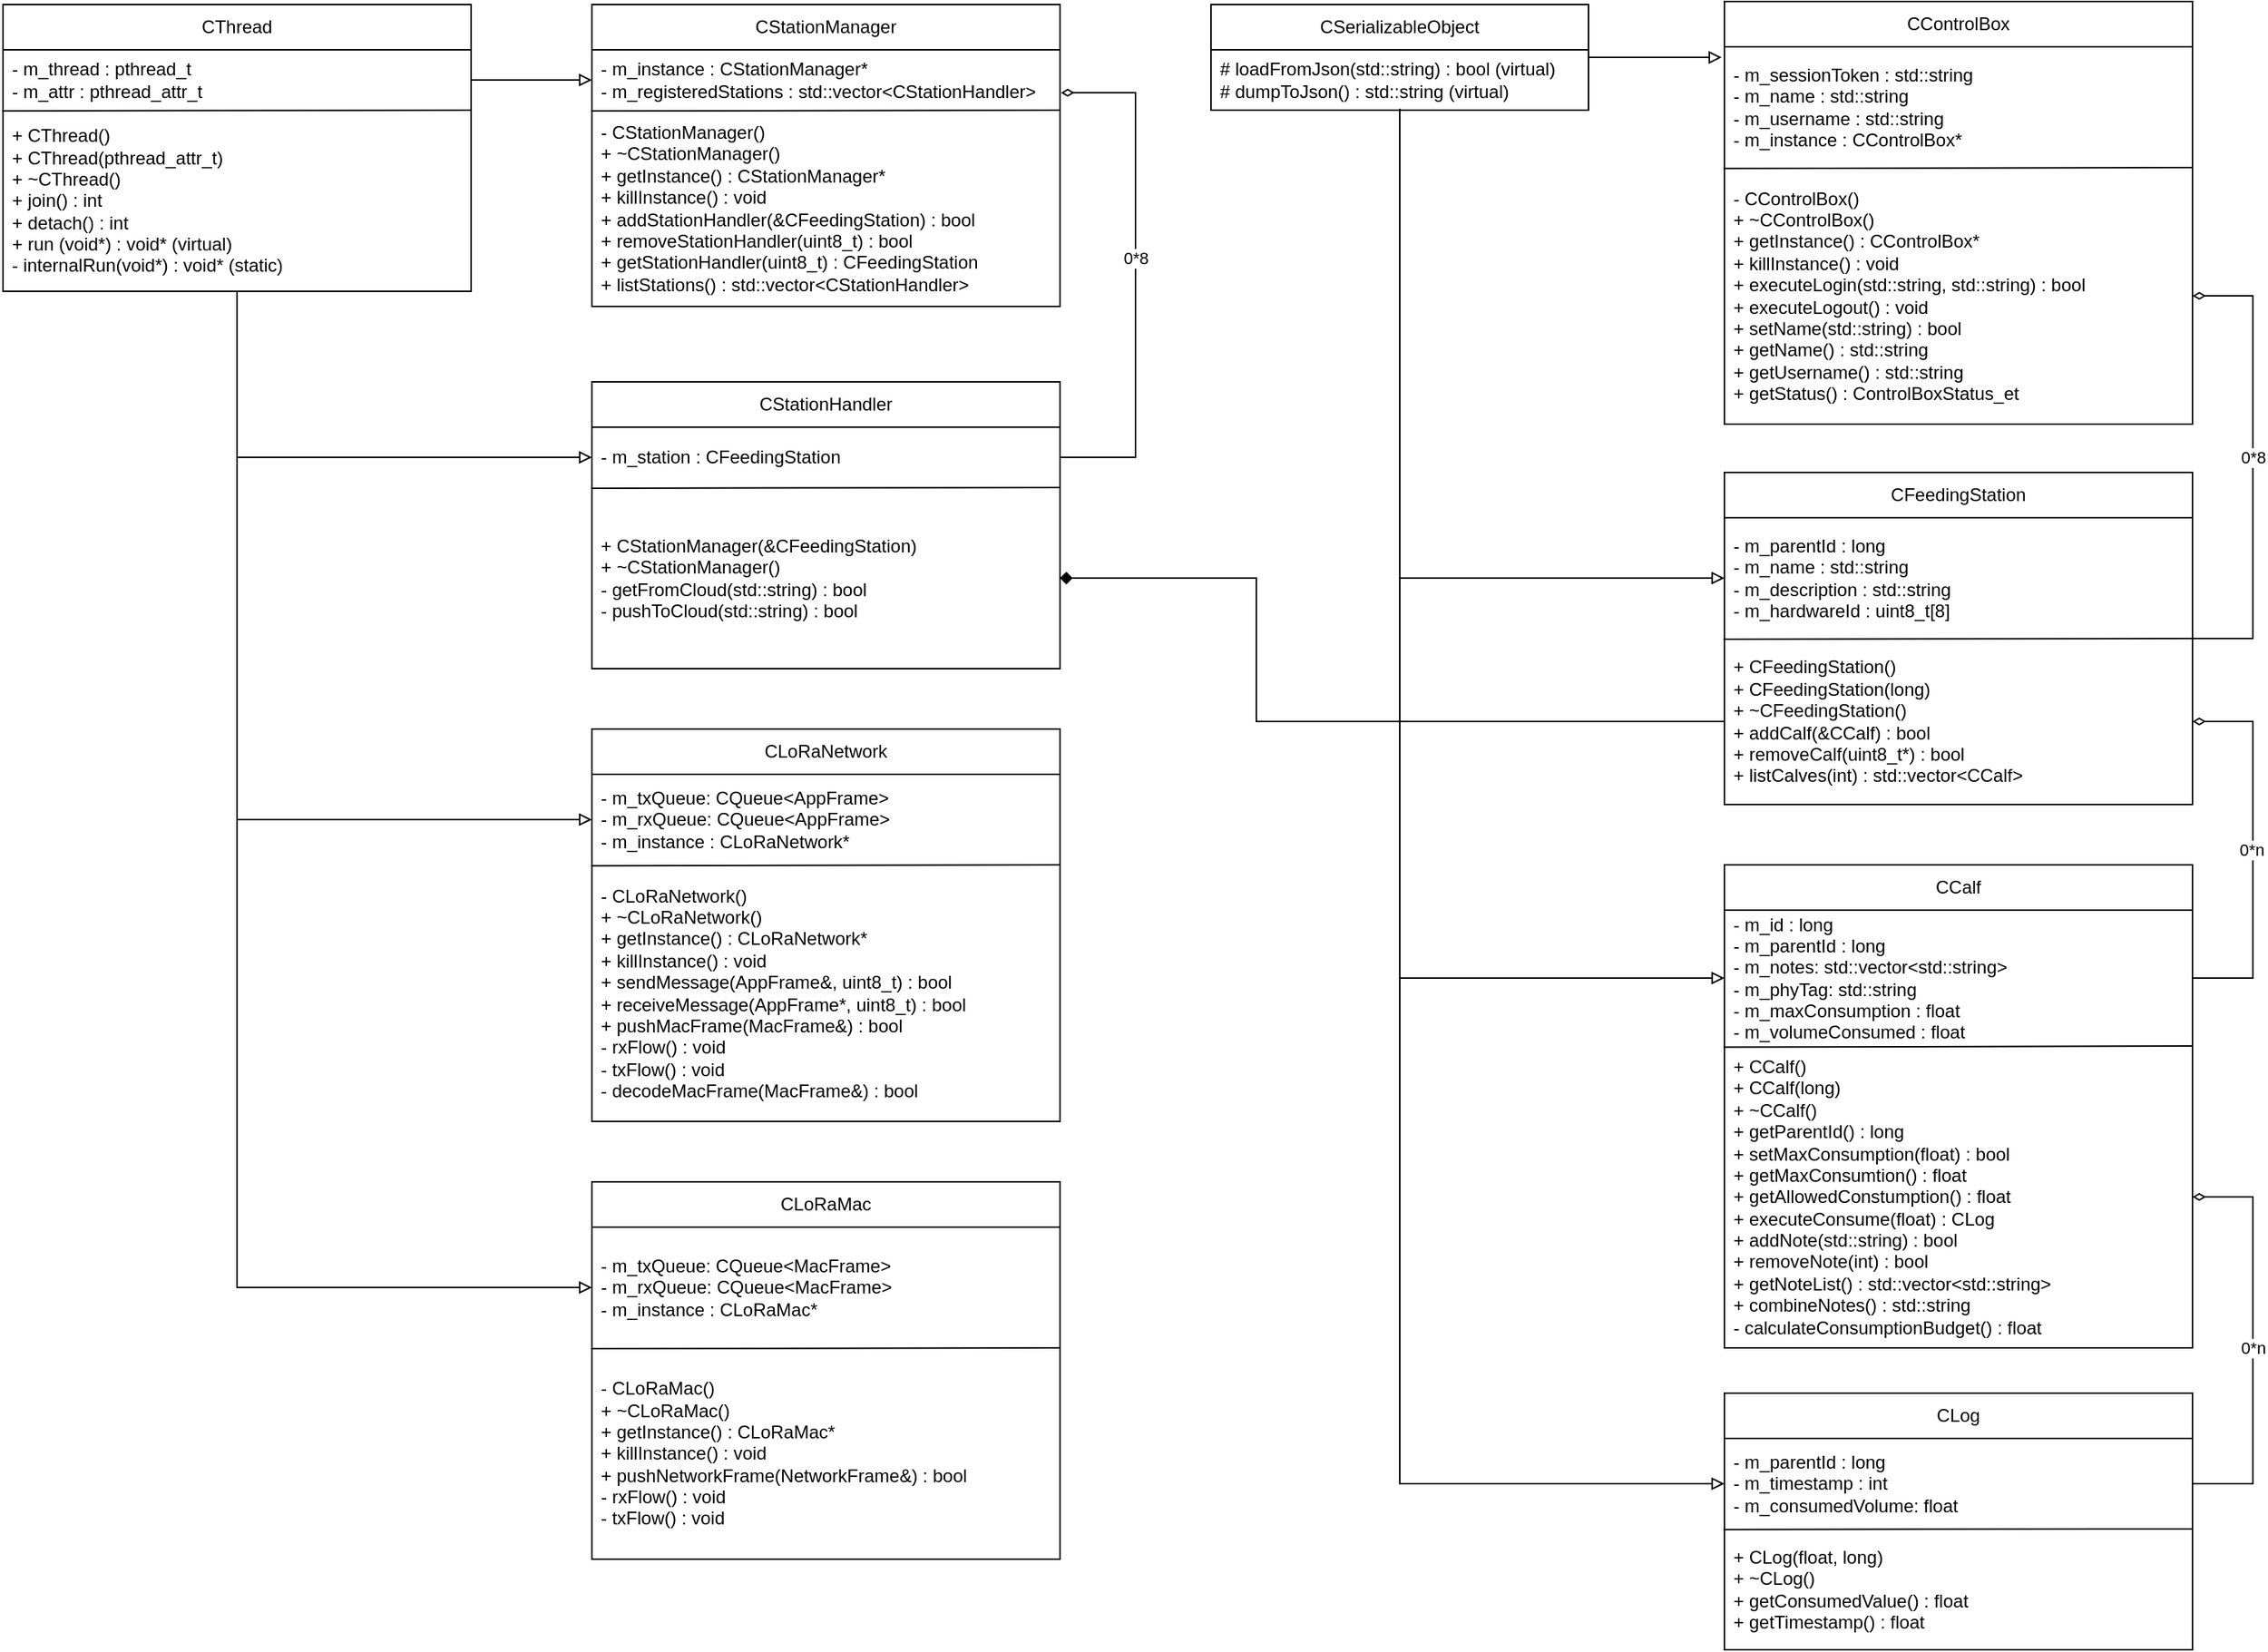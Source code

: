 <mxfile version="21.6.5" type="device" pages="3">
  <diagram name="Page-1" id="71b2FrJPfIM__oIZdsdz">
    <mxGraphModel dx="2669" dy="1124" grid="1" gridSize="10" guides="1" tooltips="1" connect="1" arrows="1" fold="1" page="1" pageScale="1" pageWidth="850" pageHeight="1100" math="0" shadow="0">
      <root>
        <mxCell id="0" />
        <mxCell id="1" parent="0" />
        <mxCell id="ZUO63sL9m029fD5R3awg-18" style="edgeStyle=orthogonalEdgeStyle;rounded=0;orthogonalLoop=1;jettySize=auto;html=1;entryX=0;entryY=0.5;entryDx=0;entryDy=0;endArrow=block;endFill=0;" parent="1" target="ZUO63sL9m029fD5R3awg-12" edge="1">
          <mxGeometry relative="1" as="geometry">
            <mxPoint x="195.0" y="229" as="sourcePoint" />
            <mxPoint x="440" y="1089" as="targetPoint" />
            <Array as="points">
              <mxPoint x="195" y="1140" />
            </Array>
          </mxGeometry>
        </mxCell>
        <mxCell id="ZUO63sL9m029fD5R3awg-5" style="edgeStyle=orthogonalEdgeStyle;rounded=0;orthogonalLoop=1;jettySize=auto;html=1;endArrow=block;endFill=0;entryX=0;entryY=0.5;entryDx=0;entryDy=0;" parent="1" source="af_pnGvFz1MDpZ3YgOPd-1" target="ZUO63sL9m029fD5R3awg-7" edge="1">
          <mxGeometry relative="1" as="geometry" />
        </mxCell>
        <mxCell id="af_pnGvFz1MDpZ3YgOPd-1" value="CSerializableObject" style="swimlane;fontStyle=0;childLayout=stackLayout;horizontal=1;startSize=30;horizontalStack=0;resizeParent=1;resizeParentMax=0;resizeLast=0;collapsible=1;marginBottom=0;whiteSpace=wrap;html=1;" parent="1" vertex="1">
          <mxGeometry x="70" y="160" width="250" height="70" as="geometry" />
        </mxCell>
        <mxCell id="af_pnGvFz1MDpZ3YgOPd-4" value="# loadFromJson(std::string) : bool (virtual)&lt;br&gt;# dumpToJson() : std::string (virtual)" style="text;strokeColor=none;fillColor=none;align=left;verticalAlign=middle;spacingLeft=4;spacingRight=4;overflow=hidden;points=[[0,0.5],[1,0.5]];portConstraint=eastwest;rotatable=0;whiteSpace=wrap;html=1;" parent="af_pnGvFz1MDpZ3YgOPd-1" vertex="1">
          <mxGeometry y="30" width="250" height="40" as="geometry" />
        </mxCell>
        <mxCell id="af_pnGvFz1MDpZ3YgOPd-5" value="CControlBox" style="swimlane;fontStyle=0;childLayout=stackLayout;horizontal=1;startSize=30;horizontalStack=0;resizeParent=1;resizeParentMax=0;resizeLast=0;collapsible=1;marginBottom=0;whiteSpace=wrap;html=1;" parent="1" vertex="1">
          <mxGeometry x="410" y="158" width="310" height="280" as="geometry" />
        </mxCell>
        <mxCell id="af_pnGvFz1MDpZ3YgOPd-6" value="- m_sessionToken : std::string&lt;br&gt;- m_name : std::string&lt;br&gt;- m_username : std::string&lt;br&gt;- m_instance : CControlBox*" style="text;strokeColor=none;fillColor=none;align=left;verticalAlign=middle;spacingLeft=4;spacingRight=4;overflow=hidden;points=[[0,0.5],[1,0.5]];portConstraint=eastwest;rotatable=0;whiteSpace=wrap;html=1;" parent="af_pnGvFz1MDpZ3YgOPd-5" vertex="1">
          <mxGeometry y="30" width="310" height="80" as="geometry" />
        </mxCell>
        <mxCell id="af_pnGvFz1MDpZ3YgOPd-10" value="- CControlBox()&lt;br&gt;+ ~CControlBox()&lt;br&gt;+ getInstance() : CControlBox*&lt;br&gt;+ killInstance() : void&lt;br&gt;+ executeLogin(std::string, std::string) : bool&lt;br&gt;+ executeLogout() : void&lt;br&gt;+ setName(std::string) : bool&lt;br&gt;+ getName() : std::string&lt;br&gt;+ getUsername() : std::string&lt;br&gt;+ getStatus() : ControlBoxStatus_et" style="text;strokeColor=none;fillColor=none;align=left;verticalAlign=middle;spacingLeft=4;spacingRight=4;overflow=hidden;points=[[0,0.5],[1,0.5]];portConstraint=eastwest;rotatable=0;whiteSpace=wrap;html=1;" parent="af_pnGvFz1MDpZ3YgOPd-5" vertex="1">
          <mxGeometry y="110" width="310" height="170" as="geometry" />
        </mxCell>
        <mxCell id="af_pnGvFz1MDpZ3YgOPd-14" value="" style="endArrow=none;html=1;rounded=0;exitX=-0.002;exitY=0.004;exitDx=0;exitDy=0;exitPerimeter=0;entryX=0.999;entryY=0;entryDx=0;entryDy=0;entryPerimeter=0;" parent="af_pnGvFz1MDpZ3YgOPd-5" source="af_pnGvFz1MDpZ3YgOPd-10" target="af_pnGvFz1MDpZ3YgOPd-10" edge="1">
          <mxGeometry width="50" height="50" relative="1" as="geometry">
            <mxPoint x="75" y="190" as="sourcePoint" />
            <mxPoint x="305" y="90" as="targetPoint" />
          </mxGeometry>
        </mxCell>
        <mxCell id="af_pnGvFz1MDpZ3YgOPd-17" style="edgeStyle=orthogonalEdgeStyle;rounded=0;orthogonalLoop=1;jettySize=auto;html=1;entryX=-0.006;entryY=0.088;entryDx=0;entryDy=0;entryPerimeter=0;endArrow=block;endFill=0;" parent="1" source="af_pnGvFz1MDpZ3YgOPd-1" target="af_pnGvFz1MDpZ3YgOPd-6" edge="1">
          <mxGeometry relative="1" as="geometry" />
        </mxCell>
        <mxCell id="phaFHryw9I-j1-nCP5lH-2" style="edgeStyle=orthogonalEdgeStyle;rounded=0;orthogonalLoop=1;jettySize=auto;html=1;endArrow=diamondThin;endFill=0;" parent="1" source="ZUO63sL9m029fD5R3awg-1" target="af_pnGvFz1MDpZ3YgOPd-10" edge="1">
          <mxGeometry relative="1" as="geometry">
            <Array as="points">
              <mxPoint x="760" y="580" />
              <mxPoint x="760" y="353" />
            </Array>
          </mxGeometry>
        </mxCell>
        <mxCell id="phaFHryw9I-j1-nCP5lH-3" value="0*8" style="edgeLabel;html=1;align=center;verticalAlign=middle;resizable=0;points=[];" parent="phaFHryw9I-j1-nCP5lH-2" vertex="1" connectable="0">
          <mxGeometry x="0.116" y="-4" relative="1" as="geometry">
            <mxPoint x="-4" y="11" as="offset" />
          </mxGeometry>
        </mxCell>
        <mxCell id="ZUO63sL9m029fD5R3awg-1" value="CFeedingStation" style="swimlane;fontStyle=0;childLayout=stackLayout;horizontal=1;startSize=30;horizontalStack=0;resizeParent=1;resizeParentMax=0;resizeLast=0;collapsible=1;marginBottom=0;whiteSpace=wrap;html=1;" parent="1" vertex="1">
          <mxGeometry x="410" y="470" width="310" height="220" as="geometry" />
        </mxCell>
        <mxCell id="ZUO63sL9m029fD5R3awg-2" value="- m_parentId : long&lt;br&gt;- m_name : std::string&lt;br&gt;- m_description : std::string&lt;br&gt;- m_hardwareId : uint8_t[8]" style="text;strokeColor=none;fillColor=none;align=left;verticalAlign=middle;spacingLeft=4;spacingRight=4;overflow=hidden;points=[[0,0.5],[1,0.5]];portConstraint=eastwest;rotatable=0;whiteSpace=wrap;html=1;" parent="ZUO63sL9m029fD5R3awg-1" vertex="1">
          <mxGeometry y="30" width="310" height="80" as="geometry" />
        </mxCell>
        <mxCell id="ZUO63sL9m029fD5R3awg-4" value="" style="endArrow=none;html=1;rounded=0;exitX=-0.002;exitY=0.004;exitDx=0;exitDy=0;exitPerimeter=0;entryX=0.999;entryY=0;entryDx=0;entryDy=0;entryPerimeter=0;" parent="ZUO63sL9m029fD5R3awg-1" source="ZUO63sL9m029fD5R3awg-3" target="ZUO63sL9m029fD5R3awg-3" edge="1">
          <mxGeometry width="50" height="50" relative="1" as="geometry">
            <mxPoint x="75" y="190" as="sourcePoint" />
            <mxPoint x="305" y="90" as="targetPoint" />
          </mxGeometry>
        </mxCell>
        <mxCell id="ZUO63sL9m029fD5R3awg-3" value="+ CFeedingStation()&lt;br&gt;+ CFeedingStation(long)&lt;br style=&quot;border-color: var(--border-color);&quot;&gt;+ ~CFeedingStation()&lt;br&gt;+ addCalf(&amp;amp;CCalf) : bool&lt;br&gt;+ removeCalf(uint8_t*) : bool&lt;br&gt;+ listCalves(int) : std::vector&amp;lt;CCalf&amp;gt;" style="text;strokeColor=none;fillColor=none;align=left;verticalAlign=middle;spacingLeft=4;spacingRight=4;overflow=hidden;points=[[0,0.5],[1,0.5]];portConstraint=eastwest;rotatable=0;whiteSpace=wrap;html=1;" parent="ZUO63sL9m029fD5R3awg-1" vertex="1">
          <mxGeometry y="110" width="310" height="110" as="geometry" />
        </mxCell>
        <mxCell id="ZUO63sL9m029fD5R3awg-6" value="CCalf" style="swimlane;fontStyle=0;childLayout=stackLayout;horizontal=1;startSize=30;horizontalStack=0;resizeParent=1;resizeParentMax=0;resizeLast=0;collapsible=1;marginBottom=0;whiteSpace=wrap;html=1;" parent="1" vertex="1">
          <mxGeometry x="410" y="730" width="310" height="320" as="geometry" />
        </mxCell>
        <mxCell id="ZUO63sL9m029fD5R3awg-7" value="- m_id : long&lt;br&gt;- m_parentId : long&lt;br&gt;- m_notes: std::vector&amp;lt;std::string&amp;gt;&lt;br&gt;- m_phyTag: std::string&lt;br&gt;- m_maxConsumption : float&lt;br&gt;- m_volumeConsumed : float" style="text;strokeColor=none;fillColor=none;align=left;verticalAlign=middle;spacingLeft=4;spacingRight=4;overflow=hidden;points=[[0,0.5],[1,0.5]];portConstraint=eastwest;rotatable=0;whiteSpace=wrap;html=1;" parent="ZUO63sL9m029fD5R3awg-6" vertex="1">
          <mxGeometry y="30" width="310" height="90" as="geometry" />
        </mxCell>
        <mxCell id="ZUO63sL9m029fD5R3awg-9" value="+ CCalf()&lt;br&gt;+ CCalf(long)&lt;br style=&quot;border-color: var(--border-color);&quot;&gt;+ ~CCalf()&lt;br&gt;+ getParentId() : long&lt;br&gt;+ setMaxConsumption(float) : bool&lt;br&gt;+ getMaxConsumtion() : float&lt;br&gt;+ getAllowedConstumption() : float&lt;br&gt;+ executeConsume(float) : CLog&amp;nbsp;&lt;br&gt;+ addNote(std::string) : bool&lt;br&gt;+ removeNote(int) : bool&lt;br&gt;+ getNoteList() : std::vector&amp;lt;std::string&amp;gt;&lt;br&gt;+ combineNotes() : std::string&lt;br&gt;- calculateConsumptionBudget() : float" style="text;strokeColor=none;fillColor=none;align=left;verticalAlign=middle;spacingLeft=4;spacingRight=4;overflow=hidden;points=[[0,0.5],[1,0.5]];portConstraint=eastwest;rotatable=0;whiteSpace=wrap;html=1;" parent="ZUO63sL9m029fD5R3awg-6" vertex="1">
          <mxGeometry y="120" width="310" height="200" as="geometry" />
        </mxCell>
        <mxCell id="ZUO63sL9m029fD5R3awg-8" value="" style="endArrow=none;html=1;rounded=0;exitX=-0.002;exitY=0.004;exitDx=0;exitDy=0;exitPerimeter=0;entryX=0.999;entryY=0;entryDx=0;entryDy=0;entryPerimeter=0;" parent="ZUO63sL9m029fD5R3awg-6" source="ZUO63sL9m029fD5R3awg-9" target="ZUO63sL9m029fD5R3awg-9" edge="1">
          <mxGeometry width="50" height="50" relative="1" as="geometry">
            <mxPoint x="75" y="190" as="sourcePoint" />
            <mxPoint x="305" y="90" as="targetPoint" />
          </mxGeometry>
        </mxCell>
        <mxCell id="ZUO63sL9m029fD5R3awg-11" value="CLog" style="swimlane;fontStyle=0;childLayout=stackLayout;horizontal=1;startSize=30;horizontalStack=0;resizeParent=1;resizeParentMax=0;resizeLast=0;collapsible=1;marginBottom=0;whiteSpace=wrap;html=1;" parent="1" vertex="1">
          <mxGeometry x="410" y="1080" width="310" height="170" as="geometry" />
        </mxCell>
        <mxCell id="ZUO63sL9m029fD5R3awg-12" value="- m_parentId : long&lt;br&gt;- m_timestamp : int&lt;br&gt;- m_consumedVolume: float" style="text;strokeColor=none;fillColor=none;align=left;verticalAlign=middle;spacingLeft=4;spacingRight=4;overflow=hidden;points=[[0,0.5],[1,0.5]];portConstraint=eastwest;rotatable=0;whiteSpace=wrap;html=1;" parent="ZUO63sL9m029fD5R3awg-11" vertex="1">
          <mxGeometry y="30" width="310" height="60" as="geometry" />
        </mxCell>
        <mxCell id="ZUO63sL9m029fD5R3awg-13" value="+ CLog(float, long)&lt;br&gt;+ ~CLog()&lt;br&gt;+ getConsumedValue() : float&lt;br&gt;+ getTimestamp() : float" style="text;strokeColor=none;fillColor=none;align=left;verticalAlign=middle;spacingLeft=4;spacingRight=4;overflow=hidden;points=[[0,0.5],[1,0.5]];portConstraint=eastwest;rotatable=0;whiteSpace=wrap;html=1;" parent="ZUO63sL9m029fD5R3awg-11" vertex="1">
          <mxGeometry y="90" width="310" height="80" as="geometry" />
        </mxCell>
        <mxCell id="ZUO63sL9m029fD5R3awg-14" value="" style="endArrow=none;html=1;rounded=0;exitX=-0.002;exitY=0.004;exitDx=0;exitDy=0;exitPerimeter=0;entryX=0.999;entryY=0;entryDx=0;entryDy=0;entryPerimeter=0;" parent="ZUO63sL9m029fD5R3awg-11" source="ZUO63sL9m029fD5R3awg-13" target="ZUO63sL9m029fD5R3awg-13" edge="1">
          <mxGeometry width="50" height="50" relative="1" as="geometry">
            <mxPoint x="75" y="190" as="sourcePoint" />
            <mxPoint x="305" y="90" as="targetPoint" />
          </mxGeometry>
        </mxCell>
        <mxCell id="zPtaAxAUDZTeqotoW80F-8" value="" style="endArrow=block;html=1;rounded=0;entryX=0;entryY=0.5;entryDx=0;entryDy=0;endFill=0;" parent="1" target="ZUO63sL9m029fD5R3awg-2" edge="1">
          <mxGeometry width="50" height="50" relative="1" as="geometry">
            <mxPoint x="195" y="540" as="sourcePoint" />
            <mxPoint x="340" y="520" as="targetPoint" />
          </mxGeometry>
        </mxCell>
        <mxCell id="zPtaAxAUDZTeqotoW80F-10" style="edgeStyle=orthogonalEdgeStyle;rounded=0;orthogonalLoop=1;jettySize=auto;html=1;entryX=1;entryY=0.5;entryDx=0;entryDy=0;endArrow=diamondThin;endFill=0;" parent="1" source="ZUO63sL9m029fD5R3awg-7" target="ZUO63sL9m029fD5R3awg-3" edge="1">
          <mxGeometry relative="1" as="geometry">
            <mxPoint x="780.0" y="710" as="targetPoint" />
            <Array as="points">
              <mxPoint x="760" y="805" />
              <mxPoint x="760" y="635" />
            </Array>
          </mxGeometry>
        </mxCell>
        <mxCell id="phaFHryw9I-j1-nCP5lH-1" value="0*n" style="edgeLabel;html=1;align=center;verticalAlign=middle;resizable=0;points=[];" parent="zPtaAxAUDZTeqotoW80F-10" vertex="1" connectable="0">
          <mxGeometry x="0.082" y="1" relative="1" as="geometry">
            <mxPoint y="10" as="offset" />
          </mxGeometry>
        </mxCell>
        <mxCell id="phaFHryw9I-j1-nCP5lH-4" style="edgeStyle=orthogonalEdgeStyle;rounded=0;orthogonalLoop=1;jettySize=auto;html=1;entryX=1;entryY=0.5;entryDx=0;entryDy=0;endArrow=diamondThin;endFill=0;" parent="1" source="ZUO63sL9m029fD5R3awg-12" target="ZUO63sL9m029fD5R3awg-9" edge="1">
          <mxGeometry relative="1" as="geometry">
            <Array as="points">
              <mxPoint x="760" y="1140" />
              <mxPoint x="760" y="950" />
            </Array>
          </mxGeometry>
        </mxCell>
        <mxCell id="phaFHryw9I-j1-nCP5lH-5" value="0*n" style="edgeLabel;html=1;align=center;verticalAlign=middle;resizable=0;points=[];" parent="phaFHryw9I-j1-nCP5lH-4" vertex="1" connectable="0">
          <mxGeometry x="-0.037" relative="1" as="geometry">
            <mxPoint as="offset" />
          </mxGeometry>
        </mxCell>
        <mxCell id="Kd94J6C8HAxvbiFMAIkS-1" style="edgeStyle=orthogonalEdgeStyle;rounded=0;orthogonalLoop=1;jettySize=auto;html=1;endArrow=block;endFill=0;" parent="1" source="Kd94J6C8HAxvbiFMAIkS-4" target="Kd94J6C8HAxvbiFMAIkS-19" edge="1">
          <mxGeometry relative="1" as="geometry" />
        </mxCell>
        <mxCell id="Kd94J6C8HAxvbiFMAIkS-2" style="edgeStyle=orthogonalEdgeStyle;rounded=0;orthogonalLoop=1;jettySize=auto;html=1;entryX=0;entryY=0.5;entryDx=0;entryDy=0;endArrow=block;endFill=0;" parent="1" source="Kd94J6C8HAxvbiFMAIkS-4" target="Kd94J6C8HAxvbiFMAIkS-14" edge="1">
          <mxGeometry relative="1" as="geometry" />
        </mxCell>
        <mxCell id="Kd94J6C8HAxvbiFMAIkS-3" style="edgeStyle=orthogonalEdgeStyle;rounded=0;orthogonalLoop=1;jettySize=auto;html=1;entryX=0;entryY=0.5;entryDx=0;entryDy=0;endArrow=block;endFill=0;" parent="1" source="Kd94J6C8HAxvbiFMAIkS-4" target="Kd94J6C8HAxvbiFMAIkS-23" edge="1">
          <mxGeometry relative="1" as="geometry" />
        </mxCell>
        <mxCell id="Kd94J6C8HAxvbiFMAIkS-4" value="CThread" style="swimlane;fontStyle=0;childLayout=stackLayout;horizontal=1;startSize=30;horizontalStack=0;resizeParent=1;resizeParentMax=0;resizeLast=0;collapsible=1;marginBottom=0;whiteSpace=wrap;html=1;" parent="1" vertex="1">
          <mxGeometry x="-730" y="160" width="310" height="190" as="geometry" />
        </mxCell>
        <mxCell id="Kd94J6C8HAxvbiFMAIkS-5" value="- m_thread : pthread_t&lt;br&gt;- m_attr : pthread_attr_t" style="text;strokeColor=none;fillColor=none;align=left;verticalAlign=middle;spacingLeft=4;spacingRight=4;overflow=hidden;points=[[0,0.5],[1,0.5]];portConstraint=eastwest;rotatable=0;whiteSpace=wrap;html=1;" parent="Kd94J6C8HAxvbiFMAIkS-4" vertex="1">
          <mxGeometry y="30" width="310" height="40" as="geometry" />
        </mxCell>
        <mxCell id="Kd94J6C8HAxvbiFMAIkS-6" value="+ CThread()&lt;br&gt;+ CThread(pthread_attr_t)&lt;br style=&quot;border-color: var(--border-color);&quot;&gt;+ ~CThread()&lt;br&gt;+ join() : int&lt;br&gt;+ detach() : int&lt;br&gt;+ run (void*) : void* (virtual)&lt;br&gt;- internalRun(void*) : void* (static)" style="text;strokeColor=none;fillColor=none;align=left;verticalAlign=middle;spacingLeft=4;spacingRight=4;overflow=hidden;points=[[0,0.5],[1,0.5]];portConstraint=eastwest;rotatable=0;whiteSpace=wrap;html=1;" parent="Kd94J6C8HAxvbiFMAIkS-4" vertex="1">
          <mxGeometry y="70" width="310" height="120" as="geometry" />
        </mxCell>
        <mxCell id="Kd94J6C8HAxvbiFMAIkS-7" value="" style="endArrow=none;html=1;rounded=0;exitX=-0.002;exitY=0.004;exitDx=0;exitDy=0;exitPerimeter=0;entryX=0.999;entryY=0;entryDx=0;entryDy=0;entryPerimeter=0;" parent="Kd94J6C8HAxvbiFMAIkS-4" source="Kd94J6C8HAxvbiFMAIkS-6" target="Kd94J6C8HAxvbiFMAIkS-6" edge="1">
          <mxGeometry width="50" height="50" relative="1" as="geometry">
            <mxPoint x="75" y="190" as="sourcePoint" />
            <mxPoint x="305" y="90" as="targetPoint" />
          </mxGeometry>
        </mxCell>
        <mxCell id="Kd94J6C8HAxvbiFMAIkS-8" value="CStationManager" style="swimlane;fontStyle=0;childLayout=stackLayout;horizontal=1;startSize=30;horizontalStack=0;resizeParent=1;resizeParentMax=0;resizeLast=0;collapsible=1;marginBottom=0;whiteSpace=wrap;html=1;" parent="1" vertex="1">
          <mxGeometry x="-340.0" y="160" width="310" height="200" as="geometry" />
        </mxCell>
        <mxCell id="Kd94J6C8HAxvbiFMAIkS-9" value="- m_instance : CStationManager*&lt;br&gt;- m_registeredStations : std::vector&amp;lt;CStationHandler&amp;gt;" style="text;strokeColor=none;fillColor=none;align=left;verticalAlign=middle;spacingLeft=4;spacingRight=4;overflow=hidden;points=[[0,0.5],[1,0.5]];portConstraint=eastwest;rotatable=0;whiteSpace=wrap;html=1;" parent="Kd94J6C8HAxvbiFMAIkS-8" vertex="1">
          <mxGeometry y="30" width="310" height="40" as="geometry" />
        </mxCell>
        <mxCell id="Kd94J6C8HAxvbiFMAIkS-10" value="- CStationManager()&lt;br&gt;+ ~CStationManager()&lt;br&gt;+ getInstance() : CStationManager*&lt;br&gt;+ killInstance() : void&lt;br&gt;+ addStationHandler(&amp;amp;CFeedingStation) : bool&lt;br&gt;+ removeStationHandler(uint8_t) : bool&lt;br&gt;+ getStationHandler(uint8_t) : CFeedingStation&lt;br&gt;+ listStations() : std::vector&amp;lt;CStationHandler&amp;gt;" style="text;strokeColor=none;fillColor=none;align=left;verticalAlign=middle;spacingLeft=4;spacingRight=4;overflow=hidden;points=[[0,0.5],[1,0.5]];portConstraint=eastwest;rotatable=0;whiteSpace=wrap;html=1;" parent="Kd94J6C8HAxvbiFMAIkS-8" vertex="1">
          <mxGeometry y="70" width="310" height="130" as="geometry" />
        </mxCell>
        <mxCell id="Kd94J6C8HAxvbiFMAIkS-11" value="" style="endArrow=none;html=1;rounded=0;exitX=-0.002;exitY=0.004;exitDx=0;exitDy=0;exitPerimeter=0;entryX=0.999;entryY=0;entryDx=0;entryDy=0;entryPerimeter=0;" parent="Kd94J6C8HAxvbiFMAIkS-8" source="Kd94J6C8HAxvbiFMAIkS-10" target="Kd94J6C8HAxvbiFMAIkS-10" edge="1">
          <mxGeometry width="50" height="50" relative="1" as="geometry">
            <mxPoint x="75" y="190" as="sourcePoint" />
            <mxPoint x="305" y="90" as="targetPoint" />
          </mxGeometry>
        </mxCell>
        <mxCell id="Kd94J6C8HAxvbiFMAIkS-12" style="edgeStyle=orthogonalEdgeStyle;rounded=0;orthogonalLoop=1;jettySize=auto;html=1;entryX=0;entryY=0.5;entryDx=0;entryDy=0;endArrow=block;endFill=0;" parent="1" source="Kd94J6C8HAxvbiFMAIkS-5" target="Kd94J6C8HAxvbiFMAIkS-9" edge="1">
          <mxGeometry relative="1" as="geometry" />
        </mxCell>
        <mxCell id="Kd94J6C8HAxvbiFMAIkS-13" value="CStationHandler" style="swimlane;fontStyle=0;childLayout=stackLayout;horizontal=1;startSize=30;horizontalStack=0;resizeParent=1;resizeParentMax=0;resizeLast=0;collapsible=1;marginBottom=0;whiteSpace=wrap;html=1;" parent="1" vertex="1">
          <mxGeometry x="-340.0" y="410" width="310" height="190" as="geometry" />
        </mxCell>
        <mxCell id="Kd94J6C8HAxvbiFMAIkS-14" value="- m_station : CFeedingStation&lt;br&gt;" style="text;strokeColor=none;fillColor=none;align=left;verticalAlign=middle;spacingLeft=4;spacingRight=4;overflow=hidden;points=[[0,0.5],[1,0.5]];portConstraint=eastwest;rotatable=0;whiteSpace=wrap;html=1;" parent="Kd94J6C8HAxvbiFMAIkS-13" vertex="1">
          <mxGeometry y="30" width="310" height="40" as="geometry" />
        </mxCell>
        <mxCell id="Kd94J6C8HAxvbiFMAIkS-15" value="+ CStationManager(&amp;amp;CFeedingStation)&lt;br&gt;+ ~CStationManager()&lt;br&gt;- getFromCloud(std::string) : bool&lt;br&gt;- pushToCloud(std::string) : bool" style="text;strokeColor=none;fillColor=none;align=left;verticalAlign=middle;spacingLeft=4;spacingRight=4;overflow=hidden;points=[[0,0.5],[1,0.5]];portConstraint=eastwest;rotatable=0;whiteSpace=wrap;html=1;" parent="Kd94J6C8HAxvbiFMAIkS-13" vertex="1">
          <mxGeometry y="70" width="310" height="120" as="geometry" />
        </mxCell>
        <mxCell id="Kd94J6C8HAxvbiFMAIkS-16" value="" style="endArrow=none;html=1;rounded=0;exitX=-0.002;exitY=0.004;exitDx=0;exitDy=0;exitPerimeter=0;entryX=0.999;entryY=0;entryDx=0;entryDy=0;entryPerimeter=0;" parent="Kd94J6C8HAxvbiFMAIkS-13" source="Kd94J6C8HAxvbiFMAIkS-15" target="Kd94J6C8HAxvbiFMAIkS-15" edge="1">
          <mxGeometry width="50" height="50" relative="1" as="geometry">
            <mxPoint x="75" y="190" as="sourcePoint" />
            <mxPoint x="305" y="90" as="targetPoint" />
          </mxGeometry>
        </mxCell>
        <mxCell id="Kd94J6C8HAxvbiFMAIkS-17" style="edgeStyle=orthogonalEdgeStyle;rounded=0;orthogonalLoop=1;jettySize=auto;html=1;entryX=1.002;entryY=0.711;entryDx=0;entryDy=0;entryPerimeter=0;endArrow=diamondThin;endFill=0;" parent="1" source="Kd94J6C8HAxvbiFMAIkS-14" target="Kd94J6C8HAxvbiFMAIkS-9" edge="1">
          <mxGeometry relative="1" as="geometry">
            <Array as="points">
              <mxPoint x="20.0" y="460" />
              <mxPoint x="20.0" y="218" />
            </Array>
          </mxGeometry>
        </mxCell>
        <mxCell id="Kd94J6C8HAxvbiFMAIkS-30" value="0*8" style="edgeLabel;html=1;align=center;verticalAlign=middle;resizable=0;points=[];" parent="Kd94J6C8HAxvbiFMAIkS-17" vertex="1" connectable="0">
          <mxGeometry x="0.07" relative="1" as="geometry">
            <mxPoint as="offset" />
          </mxGeometry>
        </mxCell>
        <mxCell id="Kd94J6C8HAxvbiFMAIkS-18" value="CLoRaNetwork" style="swimlane;fontStyle=0;childLayout=stackLayout;horizontal=1;startSize=30;horizontalStack=0;resizeParent=1;resizeParentMax=0;resizeLast=0;collapsible=1;marginBottom=0;whiteSpace=wrap;html=1;" parent="1" vertex="1">
          <mxGeometry x="-340.0" y="640" width="310" height="260" as="geometry" />
        </mxCell>
        <mxCell id="Kd94J6C8HAxvbiFMAIkS-19" value="- m_txQueue: CQueue&amp;lt;AppFrame&amp;gt;&lt;br&gt;- m_rxQueue: CQueue&amp;lt;AppFrame&amp;gt;&lt;br&gt;- m_instance : CLoRaNetwork*" style="text;strokeColor=none;fillColor=none;align=left;verticalAlign=middle;spacingLeft=4;spacingRight=4;overflow=hidden;points=[[0,0.5],[1,0.5]];portConstraint=eastwest;rotatable=0;whiteSpace=wrap;html=1;" parent="Kd94J6C8HAxvbiFMAIkS-18" vertex="1">
          <mxGeometry y="30" width="310" height="60" as="geometry" />
        </mxCell>
        <mxCell id="Kd94J6C8HAxvbiFMAIkS-20" value="- CLoRaNetwork()&lt;br&gt;+ ~CLoRaNetwork()&lt;br&gt;+ getInstance() : CLoRaNetwork*&lt;br&gt;+ killInstance() : void&lt;br&gt;+ sendMessage(AppFrame&amp;amp;, uint8_t) : bool&lt;br&gt;+ receiveMessage(AppFrame*, uint8_t) : bool&lt;br&gt;+ pushMacFrame(MacFrame&amp;amp;) : bool&lt;br&gt;- rxFlow() : void&lt;br&gt;- txFlow() : void&lt;br&gt;- decodeMacFrame(MacFrame&amp;amp;) : bool" style="text;strokeColor=none;fillColor=none;align=left;verticalAlign=middle;spacingLeft=4;spacingRight=4;overflow=hidden;points=[[0,0.5],[1,0.5]];portConstraint=eastwest;rotatable=0;whiteSpace=wrap;html=1;" parent="Kd94J6C8HAxvbiFMAIkS-18" vertex="1">
          <mxGeometry y="90" width="310" height="170" as="geometry" />
        </mxCell>
        <mxCell id="Kd94J6C8HAxvbiFMAIkS-21" value="" style="endArrow=none;html=1;rounded=0;exitX=-0.002;exitY=0.004;exitDx=0;exitDy=0;exitPerimeter=0;entryX=0.999;entryY=0;entryDx=0;entryDy=0;entryPerimeter=0;" parent="Kd94J6C8HAxvbiFMAIkS-18" source="Kd94J6C8HAxvbiFMAIkS-20" target="Kd94J6C8HAxvbiFMAIkS-20" edge="1">
          <mxGeometry width="50" height="50" relative="1" as="geometry">
            <mxPoint x="75" y="190" as="sourcePoint" />
            <mxPoint x="305" y="90" as="targetPoint" />
          </mxGeometry>
        </mxCell>
        <mxCell id="Kd94J6C8HAxvbiFMAIkS-22" value="CLoRaMac" style="swimlane;fontStyle=0;childLayout=stackLayout;horizontal=1;startSize=30;horizontalStack=0;resizeParent=1;resizeParentMax=0;resizeLast=0;collapsible=1;marginBottom=0;whiteSpace=wrap;html=1;" parent="1" vertex="1">
          <mxGeometry x="-340.0" y="940" width="310" height="250" as="geometry" />
        </mxCell>
        <mxCell id="Kd94J6C8HAxvbiFMAIkS-23" value="- m_txQueue: CQueue&amp;lt;MacFrame&amp;gt;&lt;br&gt;- m_rxQueue: CQueue&amp;lt;MacFrame&amp;gt;&lt;br&gt;- m_instance : CLoRaMac*" style="text;strokeColor=none;fillColor=none;align=left;verticalAlign=middle;spacingLeft=4;spacingRight=4;overflow=hidden;points=[[0,0.5],[1,0.5]];portConstraint=eastwest;rotatable=0;whiteSpace=wrap;html=1;" parent="Kd94J6C8HAxvbiFMAIkS-22" vertex="1">
          <mxGeometry y="30" width="310" height="80" as="geometry" />
        </mxCell>
        <mxCell id="Kd94J6C8HAxvbiFMAIkS-24" value="- CLoRaMac()&lt;br&gt;+ ~CLoRaMac()&lt;br&gt;+ getInstance() : CLoRaMac*&lt;br&gt;+ killInstance() : void&lt;br&gt;+ pushNetworkFrame(NetworkFrame&amp;amp;) : bool&lt;br&gt;- rxFlow() : void&lt;br&gt;- txFlow() : void" style="text;strokeColor=none;fillColor=none;align=left;verticalAlign=middle;spacingLeft=4;spacingRight=4;overflow=hidden;points=[[0,0.5],[1,0.5]];portConstraint=eastwest;rotatable=0;whiteSpace=wrap;html=1;" parent="Kd94J6C8HAxvbiFMAIkS-22" vertex="1">
          <mxGeometry y="110" width="310" height="140" as="geometry" />
        </mxCell>
        <mxCell id="Kd94J6C8HAxvbiFMAIkS-25" value="" style="endArrow=none;html=1;rounded=0;exitX=-0.002;exitY=0.004;exitDx=0;exitDy=0;exitPerimeter=0;entryX=0.999;entryY=0;entryDx=0;entryDy=0;entryPerimeter=0;" parent="Kd94J6C8HAxvbiFMAIkS-22" source="Kd94J6C8HAxvbiFMAIkS-24" target="Kd94J6C8HAxvbiFMAIkS-24" edge="1">
          <mxGeometry width="50" height="50" relative="1" as="geometry">
            <mxPoint x="75" y="190" as="sourcePoint" />
            <mxPoint x="305" y="90" as="targetPoint" />
          </mxGeometry>
        </mxCell>
        <mxCell id="Kd94J6C8HAxvbiFMAIkS-31" style="edgeStyle=orthogonalEdgeStyle;rounded=0;orthogonalLoop=1;jettySize=auto;html=1;entryX=1;entryY=0.5;entryDx=0;entryDy=0;endArrow=diamond;endFill=1;" parent="1" source="ZUO63sL9m029fD5R3awg-3" target="Kd94J6C8HAxvbiFMAIkS-15" edge="1">
          <mxGeometry relative="1" as="geometry">
            <Array as="points">
              <mxPoint x="100" y="635" />
              <mxPoint x="100" y="540" />
            </Array>
          </mxGeometry>
        </mxCell>
      </root>
    </mxGraphModel>
  </diagram>
  <diagram id="lqT60QyQrTYrYdn9Z4ne" name="Page-2">
    <mxGraphModel dx="1434" dy="870" grid="1" gridSize="10" guides="1" tooltips="1" connect="1" arrows="1" fold="1" page="1" pageScale="1" pageWidth="850" pageHeight="1100" math="0" shadow="0">
      <root>
        <mxCell id="0" />
        <mxCell id="1" parent="0" />
      </root>
    </mxGraphModel>
  </diagram>
  <diagram id="_bNP-FtNICf3IdOWBFQL" name="Page-3">
    <mxGraphModel dx="580" dy="359" grid="1" gridSize="10" guides="1" tooltips="1" connect="1" arrows="1" fold="1" page="1" pageScale="1" pageWidth="850" pageHeight="1100" math="0" shadow="0">
      <root>
        <mxCell id="0" />
        <mxCell id="1" parent="0" />
        <mxCell id="S2aeWBUnPxI0OKqI0QRc-7" style="edgeStyle=orthogonalEdgeStyle;rounded=0;orthogonalLoop=1;jettySize=auto;html=1;entryX=-0.007;entryY=-0.029;entryDx=0;entryDy=0;entryPerimeter=0;endArrow=block;endFill=0;" parent="1" source="Ebh2v0jaTXnLi81GiBfF-1" target="Ebh2v0jaTXnLi81GiBfF-7" edge="1">
          <mxGeometry relative="1" as="geometry">
            <Array as="points">
              <mxPoint x="330" y="68" />
              <mxPoint x="330" y="68" />
            </Array>
          </mxGeometry>
        </mxCell>
        <mxCell id="S2aeWBUnPxI0OKqI0QRc-8" style="edgeStyle=orthogonalEdgeStyle;rounded=0;orthogonalLoop=1;jettySize=auto;html=1;entryX=0;entryY=0.5;entryDx=0;entryDy=0;endArrow=block;endFill=0;" parent="1" source="Ebh2v0jaTXnLi81GiBfF-1" target="Ebh2v0jaTXnLi81GiBfF-10" edge="1">
          <mxGeometry relative="1" as="geometry" />
        </mxCell>
        <mxCell id="S2aeWBUnPxI0OKqI0QRc-9" style="edgeStyle=orthogonalEdgeStyle;rounded=0;orthogonalLoop=1;jettySize=auto;html=1;endArrow=block;endFill=0;" parent="1" source="Ebh2v0jaTXnLi81GiBfF-1" target="nnw3EeVdnjIRuTj_Wm59-3" edge="1">
          <mxGeometry relative="1" as="geometry" />
        </mxCell>
        <mxCell id="S2aeWBUnPxI0OKqI0QRc-10" style="edgeStyle=orthogonalEdgeStyle;rounded=0;orthogonalLoop=1;jettySize=auto;html=1;endArrow=block;endFill=0;" parent="1" source="Ebh2v0jaTXnLi81GiBfF-1" target="S2aeWBUnPxI0OKqI0QRc-3" edge="1">
          <mxGeometry relative="1" as="geometry" />
        </mxCell>
        <mxCell id="S2aeWBUnPxI0OKqI0QRc-11" style="edgeStyle=orthogonalEdgeStyle;rounded=0;orthogonalLoop=1;jettySize=auto;html=1;entryX=-0.004;entryY=0.37;entryDx=0;entryDy=0;entryPerimeter=0;endArrow=block;endFill=0;" parent="1" source="Ebh2v0jaTXnLi81GiBfF-1" target="S2aeWBUnPxI0OKqI0QRc-6" edge="1">
          <mxGeometry relative="1" as="geometry" />
        </mxCell>
        <mxCell id="Ebh2v0jaTXnLi81GiBfF-1" value="CGuiMenu" style="swimlane;fontStyle=0;childLayout=stackLayout;horizontal=1;startSize=30;horizontalStack=0;resizeParent=1;resizeParentMax=0;resizeLast=0;collapsible=1;marginBottom=0;whiteSpace=wrap;html=1;" parent="1" vertex="1">
          <mxGeometry x="10.0" y="40" width="310" height="140" as="geometry" />
        </mxCell>
        <mxCell id="Ebh2v0jaTXnLi81GiBfF-2" value="-m_type : GuiMenuType_et&amp;nbsp;" style="text;strokeColor=none;fillColor=none;align=left;verticalAlign=middle;spacingLeft=4;spacingRight=4;overflow=hidden;points=[[0,0.5],[1,0.5]];portConstraint=eastwest;rotatable=0;whiteSpace=wrap;html=1;" parent="Ebh2v0jaTXnLi81GiBfF-1" vertex="1">
          <mxGeometry y="30" width="310" height="40" as="geometry" />
        </mxCell>
        <mxCell id="Ebh2v0jaTXnLi81GiBfF-3" value="+CGuiMenu()&lt;br&gt;~CGuiMenu()&lt;br&gt;+getType() : GuiMenuType_et&lt;br&gt;+goBack() : void" style="text;strokeColor=none;fillColor=none;align=left;verticalAlign=middle;spacingLeft=4;spacingRight=4;overflow=hidden;points=[[0,0.5],[1,0.5]];portConstraint=eastwest;rotatable=0;whiteSpace=wrap;html=1;" parent="Ebh2v0jaTXnLi81GiBfF-1" vertex="1">
          <mxGeometry y="70" width="310" height="70" as="geometry" />
        </mxCell>
        <mxCell id="Ebh2v0jaTXnLi81GiBfF-4" value="" style="endArrow=none;html=1;rounded=0;exitX=-0.002;exitY=0.004;exitDx=0;exitDy=0;exitPerimeter=0;entryX=0.999;entryY=0;entryDx=0;entryDy=0;entryPerimeter=0;" parent="Ebh2v0jaTXnLi81GiBfF-1" source="Ebh2v0jaTXnLi81GiBfF-3" target="Ebh2v0jaTXnLi81GiBfF-3" edge="1">
          <mxGeometry width="50" height="50" relative="1" as="geometry">
            <mxPoint x="75" y="190" as="sourcePoint" />
            <mxPoint x="305" y="90" as="targetPoint" />
          </mxGeometry>
        </mxCell>
        <mxCell id="WCY4-ORIIIz30ww2NWyx-1" style="edgeStyle=orthogonalEdgeStyle;rounded=0;orthogonalLoop=1;jettySize=auto;html=1;entryX=0.706;entryY=0;entryDx=0;entryDy=0;entryPerimeter=0;endArrow=diamond;endFill=0;" parent="1" source="Ebh2v0jaTXnLi81GiBfF-5" target="_06GCtBfULApzADwECYx-1" edge="1">
          <mxGeometry relative="1" as="geometry" />
        </mxCell>
        <mxCell id="Ebh2v0jaTXnLi81GiBfF-5" value="CMainMenu" style="swimlane;fontStyle=0;childLayout=stackLayout;horizontal=1;startSize=30;horizontalStack=0;resizeParent=1;resizeParentMax=0;resizeLast=0;collapsible=1;marginBottom=0;whiteSpace=wrap;html=1;" parent="1" vertex="1">
          <mxGeometry x="400" y="40" width="280" height="100" as="geometry" />
        </mxCell>
        <mxCell id="Ebh2v0jaTXnLi81GiBfF-7" value="+CMainMenu()&lt;br&gt;~CMainMenu()&lt;br&gt;+changeToMenu(int newMenu) : void" style="text;strokeColor=none;fillColor=none;align=left;verticalAlign=middle;spacingLeft=4;spacingRight=4;overflow=hidden;points=[[0,0.5],[1,0.5]];portConstraint=eastwest;rotatable=0;whiteSpace=wrap;html=1;" parent="Ebh2v0jaTXnLi81GiBfF-5" vertex="1">
          <mxGeometry y="30" width="280" height="70" as="geometry" />
        </mxCell>
        <mxCell id="Ebh2v0jaTXnLi81GiBfF-8" value="" style="endArrow=none;html=1;rounded=0;exitX=-0.002;exitY=0.004;exitDx=0;exitDy=0;exitPerimeter=0;entryX=0.999;entryY=0;entryDx=0;entryDy=0;entryPerimeter=0;" parent="Ebh2v0jaTXnLi81GiBfF-5" source="Ebh2v0jaTXnLi81GiBfF-7" target="Ebh2v0jaTXnLi81GiBfF-7" edge="1">
          <mxGeometry width="50" height="50" relative="1" as="geometry">
            <mxPoint x="75" y="190" as="sourcePoint" />
            <mxPoint x="305" y="90" as="targetPoint" />
          </mxGeometry>
        </mxCell>
        <mxCell id="Ebh2v0jaTXnLi81GiBfF-9" value="CMonitorMenu" style="swimlane;fontStyle=0;childLayout=stackLayout;horizontal=1;startSize=30;horizontalStack=0;resizeParent=1;resizeParentMax=0;resizeLast=0;collapsible=1;marginBottom=0;whiteSpace=wrap;html=1;" parent="1" vertex="1">
          <mxGeometry x="400" y="200" width="280" height="110" as="geometry" />
        </mxCell>
        <mxCell id="Ebh2v0jaTXnLi81GiBfF-11" value="" style="endArrow=none;html=1;rounded=0;exitX=-0.002;exitY=0.004;exitDx=0;exitDy=0;exitPerimeter=0;entryX=0.999;entryY=0;entryDx=0;entryDy=0;entryPerimeter=0;" parent="Ebh2v0jaTXnLi81GiBfF-9" source="Ebh2v0jaTXnLi81GiBfF-10" target="Ebh2v0jaTXnLi81GiBfF-10" edge="1">
          <mxGeometry width="50" height="50" relative="1" as="geometry">
            <mxPoint x="75" y="190" as="sourcePoint" />
            <mxPoint x="305" y="90" as="targetPoint" />
          </mxGeometry>
        </mxCell>
        <mxCell id="Ebh2v0jaTXnLi81GiBfF-10" value="+CMonitorMenu()&lt;br&gt;~CMonitorMenu()&lt;br&gt;+composeCalfList() : void&lt;br&gt;+selectCalf(uint32_t) : CCalf" style="text;strokeColor=none;fillColor=none;align=left;verticalAlign=middle;spacingLeft=4;spacingRight=4;overflow=hidden;points=[[0,0.5],[1,0.5]];portConstraint=eastwest;rotatable=0;whiteSpace=wrap;html=1;" parent="Ebh2v0jaTXnLi81GiBfF-9" vertex="1">
          <mxGeometry y="30" width="280" height="80" as="geometry" />
        </mxCell>
        <mxCell id="nnw3EeVdnjIRuTj_Wm59-1" value="CStationMenu" style="swimlane;fontStyle=0;childLayout=stackLayout;horizontal=1;startSize=30;horizontalStack=0;resizeParent=1;resizeParentMax=0;resizeLast=0;collapsible=1;marginBottom=0;whiteSpace=wrap;html=1;" parent="1" vertex="1">
          <mxGeometry x="400" y="370" width="280" height="130" as="geometry" />
        </mxCell>
        <mxCell id="nnw3EeVdnjIRuTj_Wm59-2" value="" style="endArrow=none;html=1;rounded=0;exitX=-0.002;exitY=0.004;exitDx=0;exitDy=0;exitPerimeter=0;entryX=0.999;entryY=0;entryDx=0;entryDy=0;entryPerimeter=0;" parent="nnw3EeVdnjIRuTj_Wm59-1" source="nnw3EeVdnjIRuTj_Wm59-3" target="nnw3EeVdnjIRuTj_Wm59-3" edge="1">
          <mxGeometry width="50" height="50" relative="1" as="geometry">
            <mxPoint x="75" y="190" as="sourcePoint" />
            <mxPoint x="305" y="90" as="targetPoint" />
          </mxGeometry>
        </mxCell>
        <mxCell id="nnw3EeVdnjIRuTj_Wm59-3" value="+CStationMenu()&lt;br&gt;~CStationMenu()&lt;br&gt;+selectStation(uint32_t) : CFeedingStation&lt;br&gt;+acceptStation(uint32_t) : bool&lt;br&gt;+removeStation(uint32_t) : bool" style="text;strokeColor=none;fillColor=none;align=left;verticalAlign=middle;spacingLeft=4;spacingRight=4;overflow=hidden;points=[[0,0.5],[1,0.5]];portConstraint=eastwest;rotatable=0;whiteSpace=wrap;html=1;" parent="nnw3EeVdnjIRuTj_Wm59-1" vertex="1">
          <mxGeometry y="30" width="280" height="100" as="geometry" />
        </mxCell>
        <mxCell id="S2aeWBUnPxI0OKqI0QRc-1" value="CBoxMenu" style="swimlane;fontStyle=0;childLayout=stackLayout;horizontal=1;startSize=30;horizontalStack=0;resizeParent=1;resizeParentMax=0;resizeLast=0;collapsible=1;marginBottom=0;whiteSpace=wrap;html=1;" parent="1" vertex="1">
          <mxGeometry x="400" y="560" width="280" height="130" as="geometry" />
        </mxCell>
        <mxCell id="S2aeWBUnPxI0OKqI0QRc-2" value="" style="endArrow=none;html=1;rounded=0;exitX=-0.002;exitY=0.004;exitDx=0;exitDy=0;exitPerimeter=0;entryX=0.999;entryY=0;entryDx=0;entryDy=0;entryPerimeter=0;" parent="S2aeWBUnPxI0OKqI0QRc-1" source="S2aeWBUnPxI0OKqI0QRc-3" target="S2aeWBUnPxI0OKqI0QRc-3" edge="1">
          <mxGeometry width="50" height="50" relative="1" as="geometry">
            <mxPoint x="75" y="190" as="sourcePoint" />
            <mxPoint x="305" y="90" as="targetPoint" />
          </mxGeometry>
        </mxCell>
        <mxCell id="S2aeWBUnPxI0OKqI0QRc-3" value="+CBoxMenu()&lt;br&gt;~CBoxMenu()&lt;br&gt;+getNetworkStatus() : bool&lt;br&gt;+getCloudStatus() : bool&lt;br&gt;+getSystemClock() : std::string&lt;br&gt;+getUptime() : std::string" style="text;strokeColor=none;fillColor=none;align=left;verticalAlign=middle;spacingLeft=4;spacingRight=4;overflow=hidden;points=[[0,0.5],[1,0.5]];portConstraint=eastwest;rotatable=0;whiteSpace=wrap;html=1;" parent="S2aeWBUnPxI0OKqI0QRc-1" vertex="1">
          <mxGeometry y="30" width="280" height="100" as="geometry" />
        </mxCell>
        <mxCell id="WCY4-ORIIIz30ww2NWyx-6" style="edgeStyle=orthogonalEdgeStyle;rounded=0;orthogonalLoop=1;jettySize=auto;html=1;endArrow=diamond;endFill=0;" parent="1" source="S2aeWBUnPxI0OKqI0QRc-4" edge="1">
          <mxGeometry relative="1" as="geometry">
            <mxPoint x="1000" y="521" as="targetPoint" />
          </mxGeometry>
        </mxCell>
        <mxCell id="S2aeWBUnPxI0OKqI0QRc-4" value="CSettingsMenu" style="swimlane;fontStyle=0;childLayout=stackLayout;horizontal=1;startSize=30;horizontalStack=0;resizeParent=1;resizeParentMax=0;resizeLast=0;collapsible=1;marginBottom=0;whiteSpace=wrap;html=1;" parent="1" vertex="1">
          <mxGeometry x="400" y="750" width="280" height="120" as="geometry" />
        </mxCell>
        <mxCell id="S2aeWBUnPxI0OKqI0QRc-5" value="" style="endArrow=none;html=1;rounded=0;exitX=-0.002;exitY=0.004;exitDx=0;exitDy=0;exitPerimeter=0;entryX=0.999;entryY=0;entryDx=0;entryDy=0;entryPerimeter=0;" parent="S2aeWBUnPxI0OKqI0QRc-4" source="S2aeWBUnPxI0OKqI0QRc-6" target="S2aeWBUnPxI0OKqI0QRc-6" edge="1">
          <mxGeometry width="50" height="50" relative="1" as="geometry">
            <mxPoint x="75" y="190" as="sourcePoint" />
            <mxPoint x="305" y="90" as="targetPoint" />
          </mxGeometry>
        </mxCell>
        <mxCell id="S2aeWBUnPxI0OKqI0QRc-6" value="+CSettingsMenu()&lt;br&gt;+ ~CSettingsMenu()&lt;br&gt;+platformShutdown() : void&lt;br&gt;+platformReboot() : void" style="text;strokeColor=none;fillColor=none;align=left;verticalAlign=middle;spacingLeft=4;spacingRight=4;overflow=hidden;points=[[0,0.5],[1,0.5]];portConstraint=eastwest;rotatable=0;whiteSpace=wrap;html=1;" parent="S2aeWBUnPxI0OKqI0QRc-4" vertex="1">
          <mxGeometry y="30" width="280" height="90" as="geometry" />
        </mxCell>
        <mxCell id="_06GCtBfULApzADwECYx-1" value="CQMLInterface" style="swimlane;fontStyle=0;childLayout=stackLayout;horizontal=1;startSize=30;horizontalStack=0;resizeParent=1;resizeParentMax=0;resizeLast=0;collapsible=1;marginBottom=0;whiteSpace=wrap;html=1;" parent="1" vertex="1">
          <mxGeometry x="760" y="350" width="340" height="170" as="geometry" />
        </mxCell>
        <mxCell id="_06GCtBfULApzADwECYx-2" value="- m_instance : CQMLInterface*&lt;br&gt;- m_guiMenus : std::map&amp;lt;GuiMenuType_et, CGuiMenu*&amp;gt;&lt;br&gt;- m_menuStack : std::stack&amp;lt;CGuiMenu*&amp;gt;" style="text;strokeColor=none;fillColor=none;align=left;verticalAlign=middle;spacingLeft=4;spacingRight=4;overflow=hidden;points=[[0,0.5],[1,0.5]];portConstraint=eastwest;rotatable=0;whiteSpace=wrap;html=1;" parent="_06GCtBfULApzADwECYx-1" vertex="1">
          <mxGeometry y="30" width="340" height="60" as="geometry" />
        </mxCell>
        <mxCell id="_06GCtBfULApzADwECYx-3" value="- CQMLInterface()&lt;br&gt;+ ~CQMLInterface()&lt;br&gt;+ getInstance() : CQMLInterface*&lt;br&gt;+ killInstance() : void" style="text;strokeColor=none;fillColor=none;align=left;verticalAlign=middle;spacingLeft=4;spacingRight=4;overflow=hidden;points=[[0,0.5],[1,0.5]];portConstraint=eastwest;rotatable=0;whiteSpace=wrap;html=1;" parent="_06GCtBfULApzADwECYx-1" vertex="1">
          <mxGeometry y="90" width="340" height="80" as="geometry" />
        </mxCell>
        <mxCell id="_06GCtBfULApzADwECYx-4" value="" style="endArrow=none;html=1;rounded=0;exitX=-0.002;exitY=0.004;exitDx=0;exitDy=0;exitPerimeter=0;entryX=0.999;entryY=0;entryDx=0;entryDy=0;entryPerimeter=0;" parent="_06GCtBfULApzADwECYx-1" source="_06GCtBfULApzADwECYx-3" target="_06GCtBfULApzADwECYx-3" edge="1">
          <mxGeometry width="50" height="50" relative="1" as="geometry">
            <mxPoint x="75" y="190" as="sourcePoint" />
            <mxPoint x="305" y="90" as="targetPoint" />
          </mxGeometry>
        </mxCell>
        <mxCell id="WCY4-ORIIIz30ww2NWyx-2" style="edgeStyle=orthogonalEdgeStyle;rounded=0;orthogonalLoop=1;jettySize=auto;html=1;entryX=0.25;entryY=0;entryDx=0;entryDy=0;endArrow=diamond;endFill=0;" parent="1" source="Ebh2v0jaTXnLi81GiBfF-10" target="_06GCtBfULApzADwECYx-1" edge="1">
          <mxGeometry relative="1" as="geometry" />
        </mxCell>
        <mxCell id="WCY4-ORIIIz30ww2NWyx-3" style="edgeStyle=orthogonalEdgeStyle;rounded=0;orthogonalLoop=1;jettySize=auto;html=1;entryX=-0.004;entryY=0.128;entryDx=0;entryDy=0;entryPerimeter=0;endArrow=diamond;endFill=0;" parent="1" source="nnw3EeVdnjIRuTj_Wm59-3" target="_06GCtBfULApzADwECYx-3" edge="1">
          <mxGeometry relative="1" as="geometry" />
        </mxCell>
        <mxCell id="WCY4-ORIIIz30ww2NWyx-5" style="edgeStyle=orthogonalEdgeStyle;rounded=0;orthogonalLoop=1;jettySize=auto;html=1;entryX=0.233;entryY=1.004;entryDx=0;entryDy=0;entryPerimeter=0;endArrow=diamond;endFill=0;" parent="1" source="S2aeWBUnPxI0OKqI0QRc-3" target="_06GCtBfULApzADwECYx-3" edge="1">
          <mxGeometry relative="1" as="geometry" />
        </mxCell>
      </root>
    </mxGraphModel>
  </diagram>
</mxfile>
